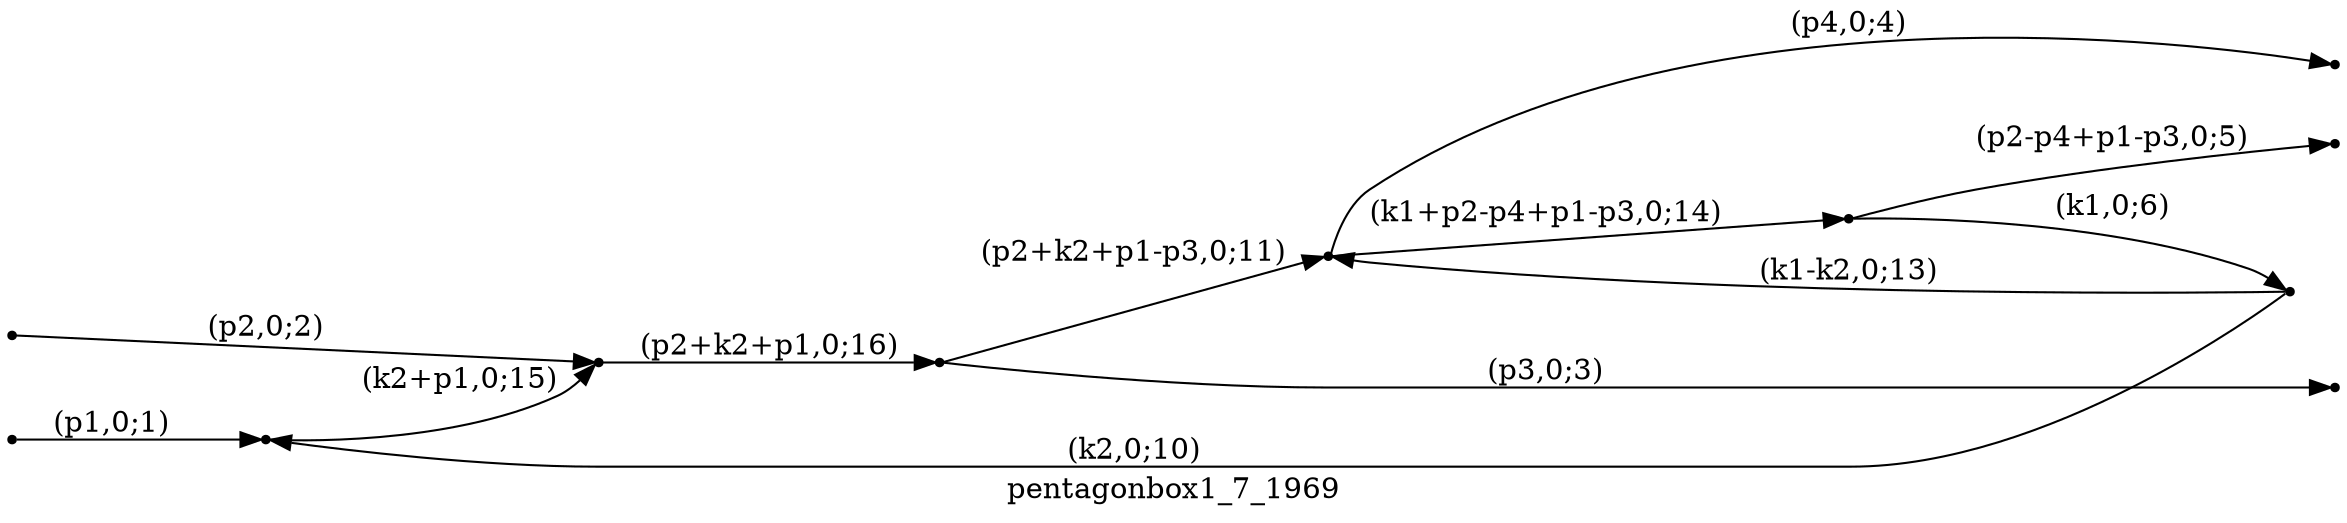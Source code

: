 digraph pentagonbox1_7_1969 {
  label="pentagonbox1_7_1969";
  rankdir="LR";
  subgraph edges {
    -1 -> 5 [label="(p1,0;1)"];
    -2 -> 6 [label="(p2,0;2)"];
    2 -> -3 [label="(p3,0;3)"];
    4 -> -4 [label="(p4,0;4)"];
    3 -> -5 [label="(p2-p4+p1-p3,0;5)"];
    3 -> 1 [label="(k1,0;6)"];
    1 -> 5 [label="(k2,0;10)"];
    2 -> 4 [label="(p2+k2+p1-p3,0;11)"];
    1 -> 4 [label="(k1-k2,0;13)"];
    4 -> 3 [label="(k1+p2-p4+p1-p3,0;14)"];
    5 -> 6 [label="(k2+p1,0;15)"];
    6 -> 2 [label="(p2+k2+p1,0;16)"];
  }
  subgraph incoming { rank="source"; -1; -2; }
  subgraph outgoing { rank="sink"; -3; -4; -5; }
-5 [shape=point];
-4 [shape=point];
-3 [shape=point];
-2 [shape=point];
-1 [shape=point];
1 [shape=point];
2 [shape=point];
3 [shape=point];
4 [shape=point];
5 [shape=point];
6 [shape=point];
}

